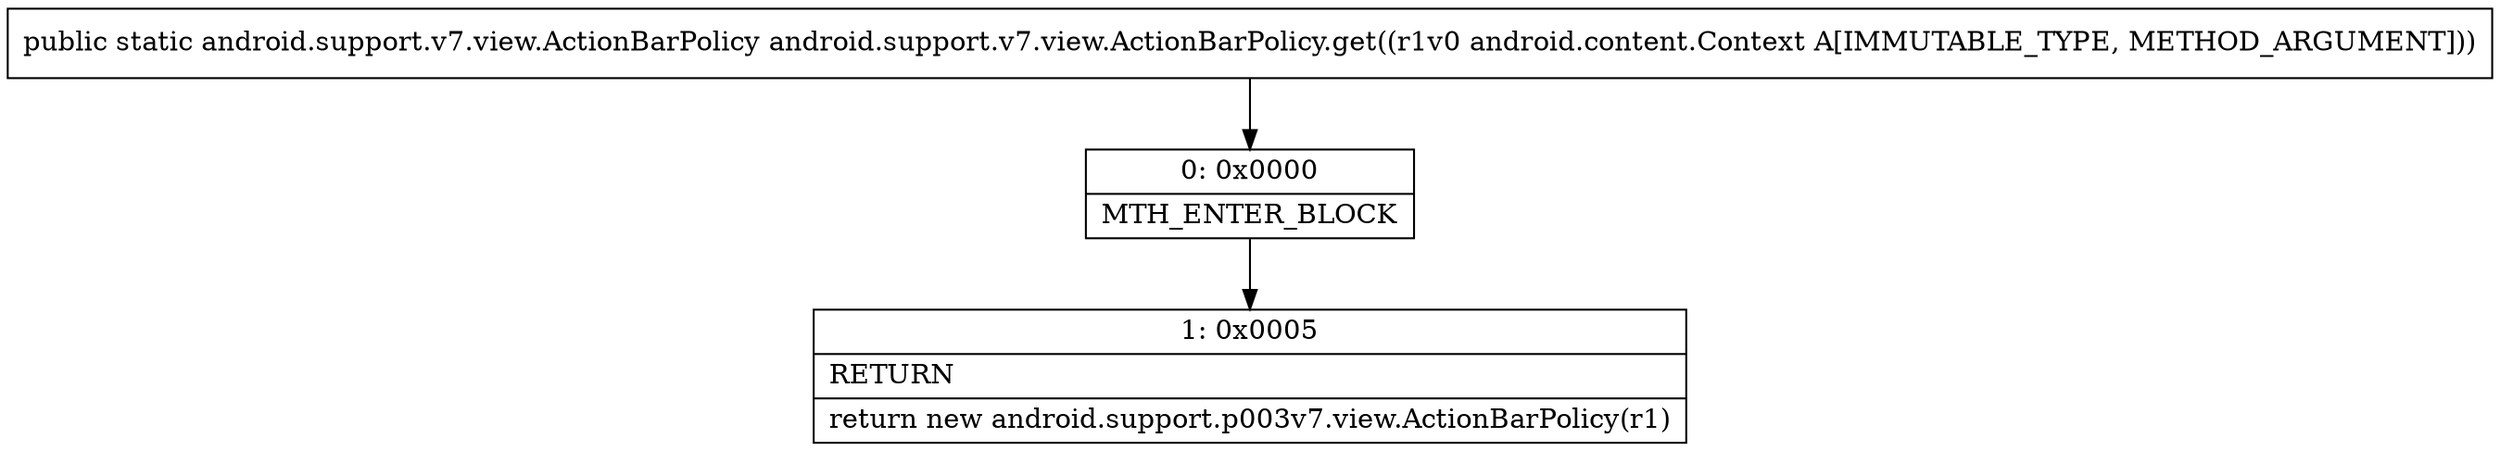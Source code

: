 digraph "CFG forandroid.support.v7.view.ActionBarPolicy.get(Landroid\/content\/Context;)Landroid\/support\/v7\/view\/ActionBarPolicy;" {
Node_0 [shape=record,label="{0\:\ 0x0000|MTH_ENTER_BLOCK\l}"];
Node_1 [shape=record,label="{1\:\ 0x0005|RETURN\l|return new android.support.p003v7.view.ActionBarPolicy(r1)\l}"];
MethodNode[shape=record,label="{public static android.support.v7.view.ActionBarPolicy android.support.v7.view.ActionBarPolicy.get((r1v0 android.content.Context A[IMMUTABLE_TYPE, METHOD_ARGUMENT])) }"];
MethodNode -> Node_0;
Node_0 -> Node_1;
}

